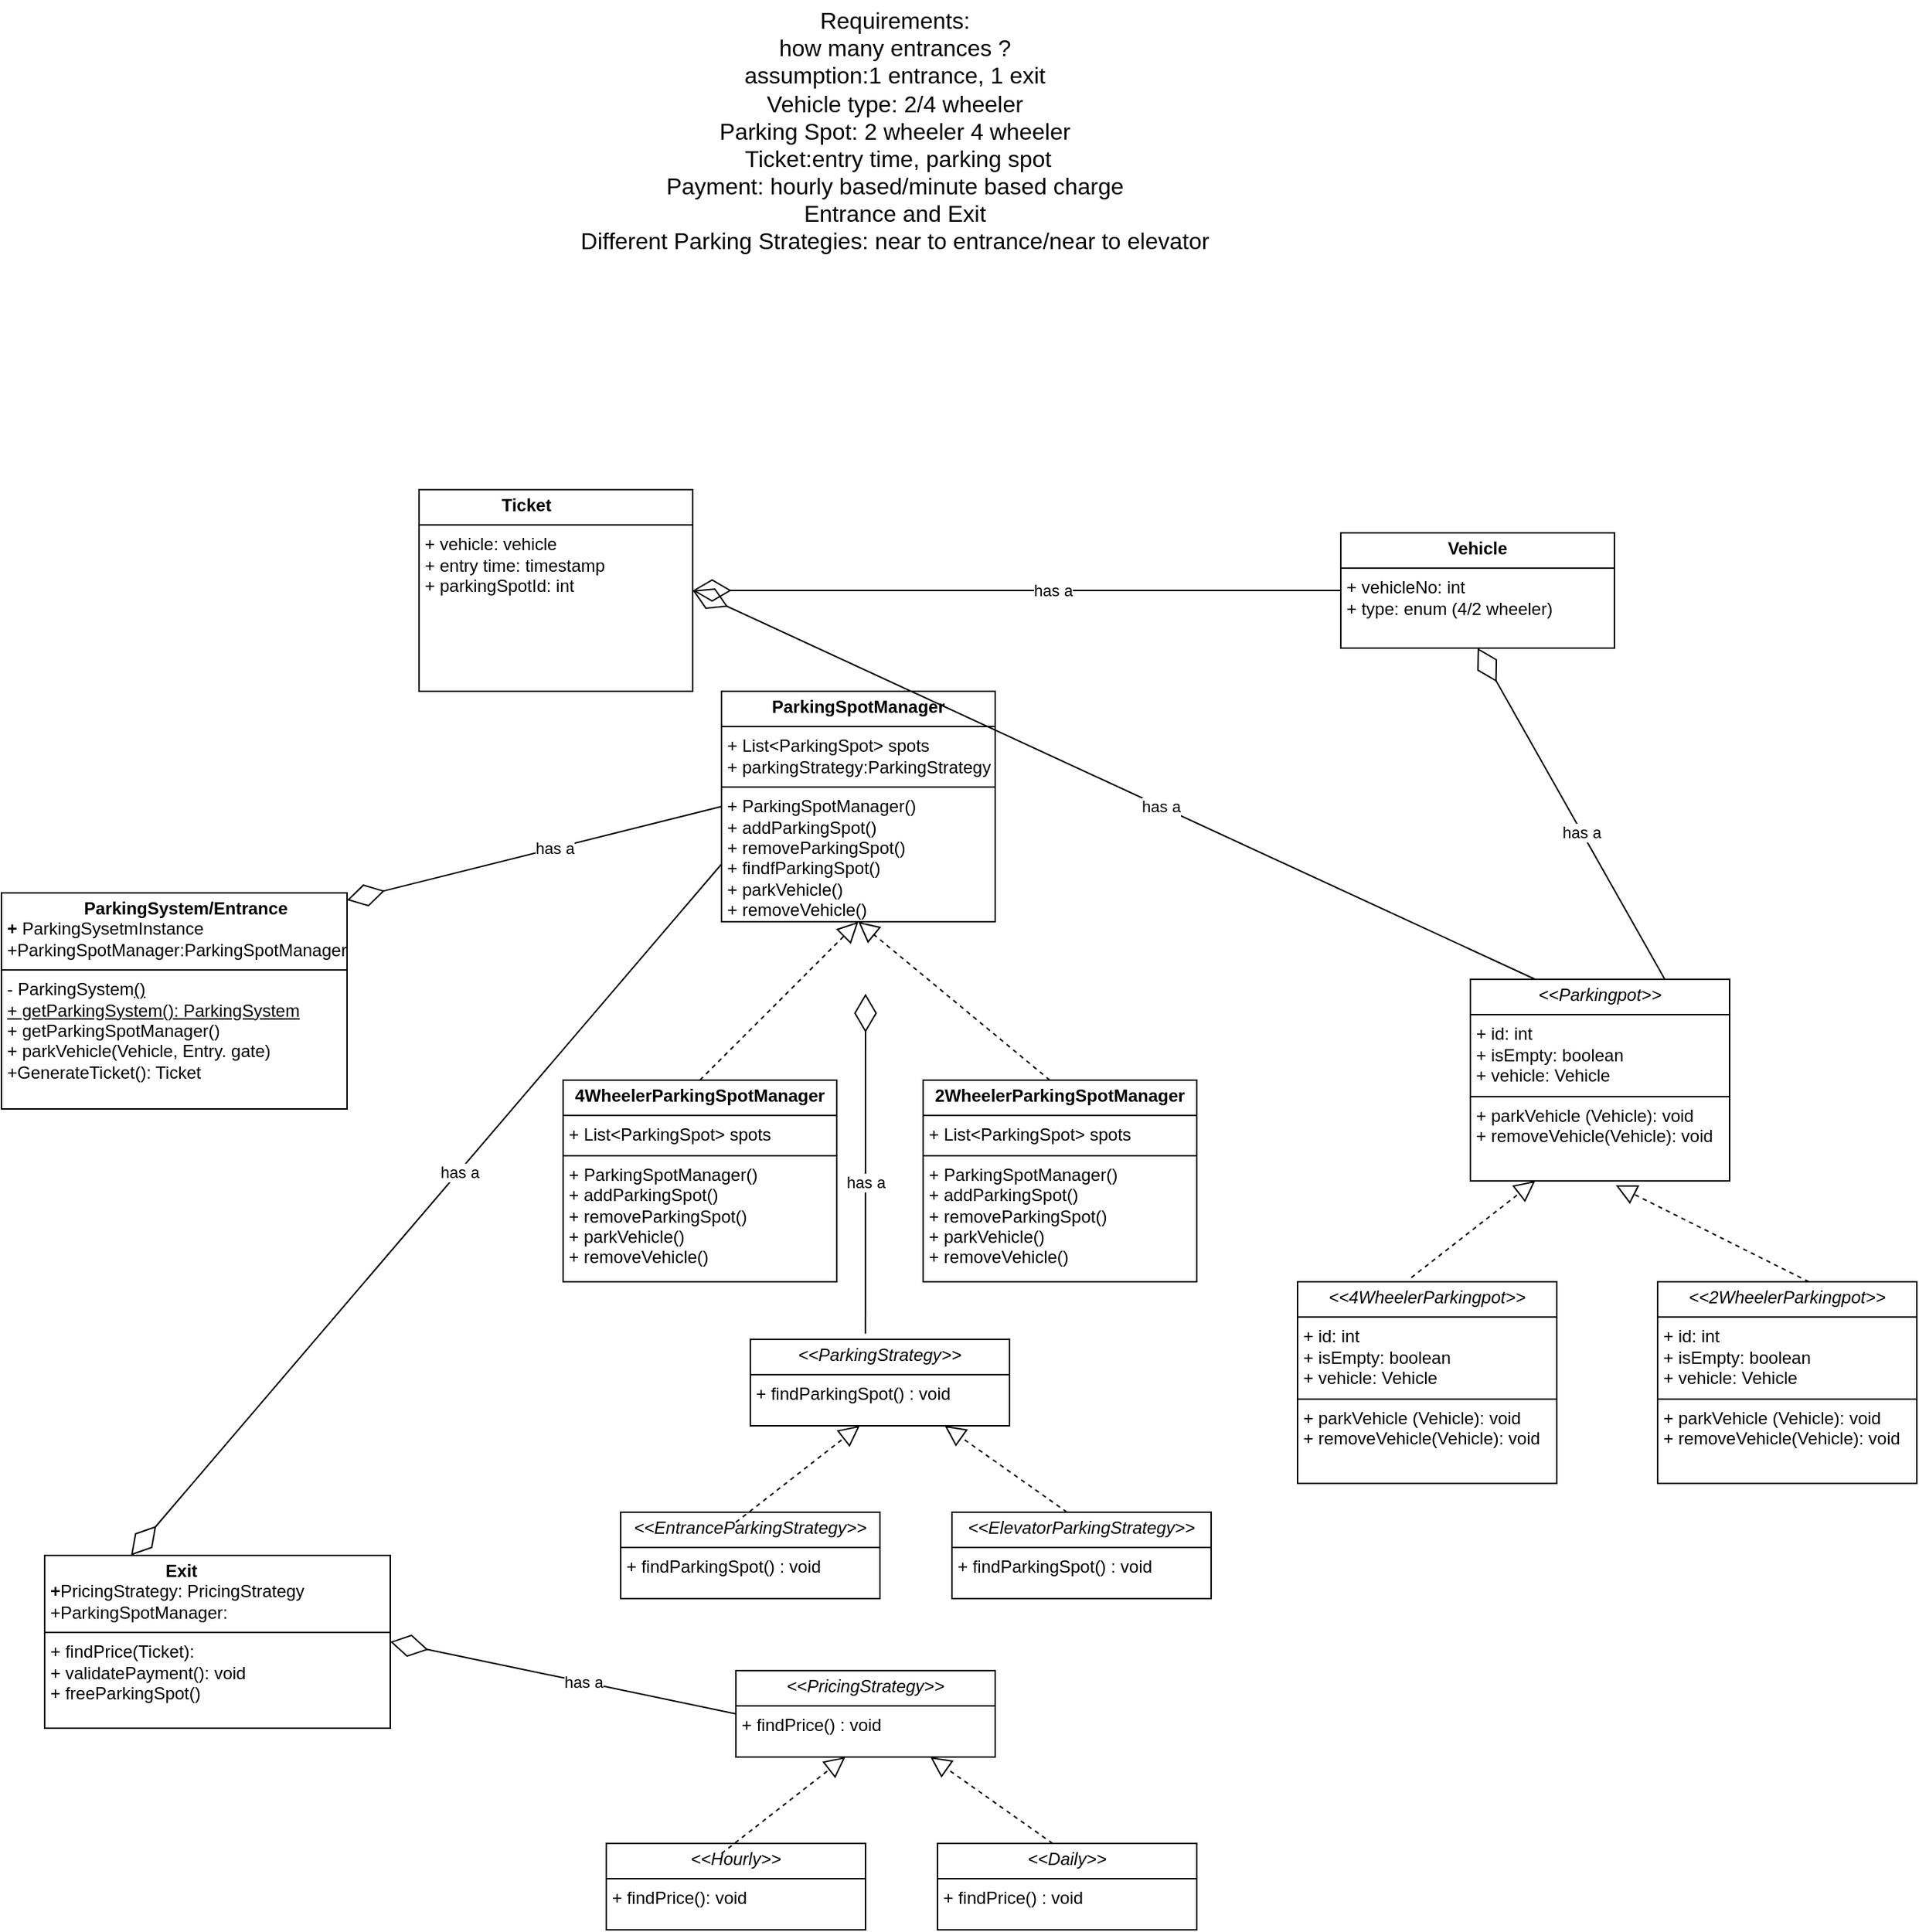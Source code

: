 <mxfile version="26.2.6">
  <diagram name="Page-1" id="4rnt0laffZukr7SWzp9Y">
    <mxGraphModel dx="1828" dy="1624" grid="1" gridSize="10" guides="1" tooltips="1" connect="1" arrows="1" fold="1" page="0" pageScale="1" pageWidth="827" pageHeight="1169" math="0" shadow="0">
      <root>
        <mxCell id="0" />
        <mxCell id="1" parent="0" />
        <mxCell id="-f7c-9A6uF9wPhlm1hJK-8" value="&lt;font style=&quot;font-size: 16px;&quot;&gt;Requirements:&lt;/font&gt;&lt;div&gt;&lt;span style=&quot;font-size: 16px;&quot;&gt;how many entrances ?&lt;/span&gt;&lt;/div&gt;&lt;div&gt;&lt;span style=&quot;font-size: 16px;&quot;&gt;assumption:&lt;/span&gt;&lt;span style=&quot;font-size: 16px; background-color: transparent; color: light-dark(rgb(0, 0, 0), rgb(255, 255, 255));&quot;&gt;1 entrance, 1 exit&lt;/span&gt;&lt;/div&gt;&lt;div&gt;&lt;span style=&quot;font-size: 16px;&quot;&gt;Vehicle type: 2/4 wheeler&lt;/span&gt;&lt;/div&gt;&lt;div&gt;&lt;span style=&quot;font-size: 16px;&quot;&gt;Parking Spot: 2 wheeler 4 wheeler&lt;/span&gt;&lt;/div&gt;&lt;div&gt;&lt;span style=&quot;font-size: 16px;&quot;&gt;&amp;nbsp;Ticket:entry time, parking spot&lt;/span&gt;&lt;/div&gt;&lt;div&gt;&lt;span style=&quot;font-size: 16px;&quot;&gt;Payment: hourly based/minute based charge&lt;/span&gt;&lt;/div&gt;&lt;div&gt;&lt;span style=&quot;font-size: 16px;&quot;&gt;Entrance and Exit&lt;/span&gt;&lt;/div&gt;&lt;div&gt;&lt;span style=&quot;font-size: 16px;&quot;&gt;Different Parking Strategies: near to entrance/near to elevator&lt;/span&gt;&lt;/div&gt;&lt;div&gt;&lt;span style=&quot;font-size: 16px;&quot;&gt;&lt;br&gt;&lt;/span&gt;&lt;/div&gt;&lt;div&gt;&lt;span style=&quot;font-size: 16px;&quot;&gt;&lt;br&gt;&lt;/span&gt;&lt;/div&gt;" style="text;html=1;align=center;verticalAlign=middle;resizable=0;points=[];autosize=1;strokeColor=none;fillColor=none;" parent="1" vertex="1">
          <mxGeometry x="20" y="-530" width="460" height="220" as="geometry" />
        </mxCell>
        <mxCell id="-f7c-9A6uF9wPhlm1hJK-12" value="&lt;p style=&quot;margin:0px;margin-top:4px;text-align:center;&quot;&gt;&lt;i&gt;&amp;lt;&amp;lt;Parkingpot&amp;gt;&amp;gt;&lt;/i&gt;&lt;br&gt;&lt;/p&gt;&lt;hr size=&quot;1&quot; style=&quot;border-style:solid;&quot;&gt;&lt;p style=&quot;margin:0px;margin-left:4px;&quot;&gt;+ id: int&lt;br&gt;+ isEmpty: boolean&lt;/p&gt;&lt;p style=&quot;margin:0px;margin-left:4px;&quot;&gt;+ vehicle: Vehicle&lt;/p&gt;&lt;hr size=&quot;1&quot; style=&quot;border-style:solid;&quot;&gt;&lt;p style=&quot;margin:0px;margin-left:4px;&quot;&gt;+ parkVehicle (Vehicle): void&lt;br&gt;+ removeVehicle(Vehicle): void&lt;/p&gt;" style="verticalAlign=top;align=left;overflow=fill;html=1;whiteSpace=wrap;" parent="1" vertex="1">
          <mxGeometry x="650" y="150" width="180" height="140" as="geometry" />
        </mxCell>
        <mxCell id="-f7c-9A6uF9wPhlm1hJK-13" value="&lt;p style=&quot;margin:0px;margin-top:4px;text-align:center;&quot;&gt;&lt;i&gt;&amp;lt;&amp;lt;4WheelerParkingpot&amp;gt;&amp;gt;&lt;/i&gt;&lt;br&gt;&lt;/p&gt;&lt;hr size=&quot;1&quot; style=&quot;border-style:solid;&quot;&gt;&lt;p style=&quot;margin:0px;margin-left:4px;&quot;&gt;+ id: int&lt;br&gt;+ isEmpty: boolean&lt;/p&gt;&lt;p style=&quot;margin:0px;margin-left:4px;&quot;&gt;+ vehicle: Vehicle&lt;/p&gt;&lt;hr size=&quot;1&quot; style=&quot;border-style:solid;&quot;&gt;&lt;p style=&quot;margin:0px;margin-left:4px;&quot;&gt;+ parkVehicle (Vehicle): void&lt;br&gt;+ removeVehicle(Vehicle): void&lt;/p&gt;" style="verticalAlign=top;align=left;overflow=fill;html=1;whiteSpace=wrap;" parent="1" vertex="1">
          <mxGeometry x="530" y="360" width="180" height="140" as="geometry" />
        </mxCell>
        <mxCell id="-f7c-9A6uF9wPhlm1hJK-14" value="&lt;p style=&quot;margin:0px;margin-top:4px;text-align:center;&quot;&gt;&lt;i&gt;&amp;lt;&amp;lt;2WheelerParkingpot&amp;gt;&amp;gt;&lt;/i&gt;&lt;br&gt;&lt;/p&gt;&lt;hr size=&quot;1&quot; style=&quot;border-style:solid;&quot;&gt;&lt;p style=&quot;margin:0px;margin-left:4px;&quot;&gt;+ id: int&lt;br&gt;+ isEmpty: boolean&lt;/p&gt;&lt;p style=&quot;margin:0px;margin-left:4px;&quot;&gt;+ vehicle: Vehicle&lt;/p&gt;&lt;hr size=&quot;1&quot; style=&quot;border-style:solid;&quot;&gt;&lt;p style=&quot;margin:0px;margin-left:4px;&quot;&gt;+ parkVehicle (Vehicle): void&lt;br&gt;+ removeVehicle(Vehicle): void&lt;/p&gt;" style="verticalAlign=top;align=left;overflow=fill;html=1;whiteSpace=wrap;" parent="1" vertex="1">
          <mxGeometry x="780" y="360" width="180" height="140" as="geometry" />
        </mxCell>
        <mxCell id="-f7c-9A6uF9wPhlm1hJK-15" value="" style="endArrow=block;dashed=1;endFill=0;endSize=12;html=1;rounded=0;exitX=0.439;exitY=-0.021;exitDx=0;exitDy=0;exitPerimeter=0;entryX=0.25;entryY=1;entryDx=0;entryDy=0;" parent="1" source="-f7c-9A6uF9wPhlm1hJK-13" target="-f7c-9A6uF9wPhlm1hJK-12" edge="1">
          <mxGeometry width="160" relative="1" as="geometry">
            <mxPoint x="210" y="220" as="sourcePoint" />
            <mxPoint x="370" y="220" as="targetPoint" />
          </mxGeometry>
        </mxCell>
        <mxCell id="-f7c-9A6uF9wPhlm1hJK-16" value="" style="endArrow=block;dashed=1;endFill=0;endSize=12;html=1;rounded=0;exitX=0.389;exitY=0;exitDx=0;exitDy=0;exitPerimeter=0;entryX=0.561;entryY=1.021;entryDx=0;entryDy=0;entryPerimeter=0;" parent="1" target="-f7c-9A6uF9wPhlm1hJK-12" edge="1">
          <mxGeometry width="160" relative="1" as="geometry">
            <mxPoint x="885.02" y="360" as="sourcePoint" />
            <mxPoint x="740" y="300" as="targetPoint" />
          </mxGeometry>
        </mxCell>
        <mxCell id="-f7c-9A6uF9wPhlm1hJK-18" value="&lt;p style=&quot;margin:0px;margin-top:4px;text-align:center;&quot;&gt;&lt;b&gt;ParkingSpotManager&lt;/b&gt;&lt;/p&gt;&lt;hr size=&quot;1&quot; style=&quot;border-style:solid;&quot;&gt;&lt;p style=&quot;margin:0px;margin-left:4px;&quot;&gt;+ List&amp;lt;ParkingSpot&amp;gt; spots&lt;/p&gt;&lt;p style=&quot;margin:0px;margin-left:4px;&quot;&gt;+ parkingStrategy:ParkingStrategy&lt;/p&gt;&lt;hr size=&quot;1&quot; style=&quot;border-style:solid;&quot;&gt;&lt;p style=&quot;margin:0px;margin-left:4px;&quot;&gt;+&amp;nbsp;&lt;span style=&quot;text-align: center;&quot;&gt;ParkingSpotManager&lt;/span&gt;()&lt;/p&gt;&lt;p style=&quot;margin:0px;margin-left:4px;&quot;&gt;+ addParkingSpot()&lt;/p&gt;&lt;p style=&quot;margin:0px;margin-left:4px;&quot;&gt;+ removeParkingSpot()&lt;/p&gt;&lt;p style=&quot;margin:0px;margin-left:4px;&quot;&gt;&lt;span style=&quot;background-color: transparent; color: light-dark(rgb(0, 0, 0), rgb(255, 255, 255));&quot;&gt;+ findfParkingSpot()&lt;/span&gt;&lt;/p&gt;&lt;p style=&quot;margin:0px;margin-left:4px;&quot;&gt;&lt;span style=&quot;background-color: transparent; color: light-dark(rgb(0, 0, 0), rgb(255, 255, 255));&quot;&gt;+ parkVehicle()&lt;/span&gt;&lt;/p&gt;&lt;p style=&quot;margin:0px;margin-left:4px;&quot;&gt;+ removeVehicle()&lt;/p&gt;" style="verticalAlign=top;align=left;overflow=fill;html=1;whiteSpace=wrap;" parent="1" vertex="1">
          <mxGeometry x="130" y="-50" width="190" height="160" as="geometry" />
        </mxCell>
        <mxCell id="-f7c-9A6uF9wPhlm1hJK-19" value="&lt;p style=&quot;margin:0px;margin-top:4px;text-align:center;&quot;&gt;&lt;i&gt;&amp;lt;&amp;lt;ParkingStrategy&amp;gt;&amp;gt;&lt;/i&gt;&lt;/p&gt;&lt;hr size=&quot;1&quot; style=&quot;border-style:solid;&quot;&gt;&lt;p style=&quot;margin:0px;margin-left:4px;&quot;&gt;+ findParkingSpot() : void&lt;br&gt;&lt;/p&gt;" style="verticalAlign=top;align=left;overflow=fill;html=1;whiteSpace=wrap;" parent="1" vertex="1">
          <mxGeometry x="150" y="400" width="180" height="60" as="geometry" />
        </mxCell>
        <mxCell id="-f7c-9A6uF9wPhlm1hJK-20" value="&lt;p style=&quot;margin:0px;margin-top:4px;text-align:center;&quot;&gt;&lt;i&gt;&amp;lt;&amp;lt;ElevatorParkingStrategy&amp;gt;&amp;gt;&lt;/i&gt;&lt;/p&gt;&lt;hr size=&quot;1&quot; style=&quot;border-style:solid;&quot;&gt;&lt;p style=&quot;margin:0px;margin-left:4px;&quot;&gt;+ findParkingSpot() : void&lt;br&gt;&lt;/p&gt;" style="verticalAlign=top;align=left;overflow=fill;html=1;whiteSpace=wrap;" parent="1" vertex="1">
          <mxGeometry x="290" y="520" width="180" height="60" as="geometry" />
        </mxCell>
        <mxCell id="-f7c-9A6uF9wPhlm1hJK-21" value="&lt;p style=&quot;margin:0px;margin-top:4px;text-align:center;&quot;&gt;&lt;i&gt;&amp;lt;&amp;lt;EntranceParkingStrategy&amp;gt;&amp;gt;&lt;/i&gt;&lt;/p&gt;&lt;hr size=&quot;1&quot; style=&quot;border-style:solid;&quot;&gt;&lt;p style=&quot;margin:0px;margin-left:4px;&quot;&gt;+ findParkingSpot() : void&lt;br&gt;&lt;/p&gt;" style="verticalAlign=top;align=left;overflow=fill;html=1;whiteSpace=wrap;" parent="1" vertex="1">
          <mxGeometry x="60" y="520" width="180" height="60" as="geometry" />
        </mxCell>
        <mxCell id="-f7c-9A6uF9wPhlm1hJK-22" value="" style="endArrow=block;dashed=1;endFill=0;endSize=12;html=1;rounded=0;exitX=0.439;exitY=-0.021;exitDx=0;exitDy=0;exitPerimeter=0;entryX=0.25;entryY=1;entryDx=0;entryDy=0;" parent="1" edge="1">
          <mxGeometry width="160" relative="1" as="geometry">
            <mxPoint x="140" y="527" as="sourcePoint" />
            <mxPoint x="226" y="460" as="targetPoint" />
          </mxGeometry>
        </mxCell>
        <mxCell id="-f7c-9A6uF9wPhlm1hJK-23" value="" style="endArrow=block;dashed=1;endFill=0;endSize=12;html=1;rounded=0;exitX=0.444;exitY=0;exitDx=0;exitDy=0;exitPerimeter=0;entryX=0.75;entryY=1;entryDx=0;entryDy=0;" parent="1" source="-f7c-9A6uF9wPhlm1hJK-20" target="-f7c-9A6uF9wPhlm1hJK-19" edge="1">
          <mxGeometry width="160" relative="1" as="geometry">
            <mxPoint x="629" y="377" as="sourcePoint" />
            <mxPoint x="715" y="310" as="targetPoint" />
          </mxGeometry>
        </mxCell>
        <mxCell id="-f7c-9A6uF9wPhlm1hJK-24" value="&lt;p style=&quot;margin:0px;margin-top:4px;text-align:center;&quot;&gt;&lt;b&gt;4WheelerParkingSpotManager&lt;/b&gt;&lt;/p&gt;&lt;hr size=&quot;1&quot; style=&quot;border-style:solid;&quot;&gt;&lt;p style=&quot;margin:0px;margin-left:4px;&quot;&gt;+ List&amp;lt;ParkingSpot&amp;gt; spots&lt;/p&gt;&lt;hr size=&quot;1&quot; style=&quot;border-style:solid;&quot;&gt;&lt;p style=&quot;margin:0px;margin-left:4px;&quot;&gt;+&amp;nbsp;&lt;span style=&quot;text-align: center;&quot;&gt;ParkingSpotManager&lt;/span&gt;()&lt;/p&gt;&lt;p style=&quot;margin:0px;margin-left:4px;&quot;&gt;+ addParkingSpot()&lt;/p&gt;&lt;p style=&quot;margin:0px;margin-left:4px;&quot;&gt;+ removeParkingSpot()&lt;/p&gt;&lt;p style=&quot;margin:0px;margin-left:4px;&quot;&gt;+ parkVehicle()&lt;/p&gt;&lt;p style=&quot;margin:0px;margin-left:4px;&quot;&gt;+ removeVehicle()&lt;/p&gt;" style="verticalAlign=top;align=left;overflow=fill;html=1;whiteSpace=wrap;" parent="1" vertex="1">
          <mxGeometry x="20" y="220" width="190" height="140" as="geometry" />
        </mxCell>
        <mxCell id="-f7c-9A6uF9wPhlm1hJK-25" value="&lt;p style=&quot;margin:0px;margin-top:4px;text-align:center;&quot;&gt;&lt;b&gt;2WheelerParkingSpotManager&lt;/b&gt;&lt;/p&gt;&lt;hr size=&quot;1&quot; style=&quot;border-style:solid;&quot;&gt;&lt;p style=&quot;margin:0px;margin-left:4px;&quot;&gt;+ List&amp;lt;ParkingSpot&amp;gt; spots&lt;/p&gt;&lt;hr size=&quot;1&quot; style=&quot;border-style:solid;&quot;&gt;&lt;p style=&quot;margin:0px;margin-left:4px;&quot;&gt;+&amp;nbsp;&lt;span style=&quot;text-align: center;&quot;&gt;ParkingSpotManager&lt;/span&gt;()&lt;/p&gt;&lt;p style=&quot;margin:0px;margin-left:4px;&quot;&gt;+ addParkingSpot()&lt;/p&gt;&lt;p style=&quot;margin:0px;margin-left:4px;&quot;&gt;+ removeParkingSpot()&lt;/p&gt;&lt;p style=&quot;margin:0px;margin-left:4px;&quot;&gt;+ parkVehicle()&lt;/p&gt;&lt;p style=&quot;margin:0px;margin-left:4px;&quot;&gt;+ removeVehicle()&lt;/p&gt;" style="verticalAlign=top;align=left;overflow=fill;html=1;whiteSpace=wrap;" parent="1" vertex="1">
          <mxGeometry x="270" y="220" width="190" height="140" as="geometry" />
        </mxCell>
        <mxCell id="-f7c-9A6uF9wPhlm1hJK-26" value="" style="endArrow=block;dashed=1;endFill=0;endSize=12;html=1;rounded=0;exitX=0.5;exitY=0;exitDx=0;exitDy=0;entryX=0.5;entryY=1;entryDx=0;entryDy=0;" parent="1" source="-f7c-9A6uF9wPhlm1hJK-24" target="-f7c-9A6uF9wPhlm1hJK-18" edge="1">
          <mxGeometry width="160" relative="1" as="geometry">
            <mxPoint x="619" y="367" as="sourcePoint" />
            <mxPoint x="705" y="300" as="targetPoint" />
          </mxGeometry>
        </mxCell>
        <mxCell id="-f7c-9A6uF9wPhlm1hJK-27" value="" style="endArrow=block;dashed=1;endFill=0;endSize=12;html=1;rounded=0;exitX=0.463;exitY=0;exitDx=0;exitDy=0;exitPerimeter=0;entryX=0.5;entryY=1;entryDx=0;entryDy=0;" parent="1" source="-f7c-9A6uF9wPhlm1hJK-25" target="-f7c-9A6uF9wPhlm1hJK-18" edge="1">
          <mxGeometry width="160" relative="1" as="geometry">
            <mxPoint x="629" y="377" as="sourcePoint" />
            <mxPoint x="270" y="160" as="targetPoint" />
          </mxGeometry>
        </mxCell>
        <mxCell id="-f7c-9A6uF9wPhlm1hJK-28" value="" style="endArrow=diamondThin;endFill=0;endSize=24;html=1;rounded=0;exitX=0.444;exitY=-0.067;exitDx=0;exitDy=0;exitPerimeter=0;" parent="1" source="-f7c-9A6uF9wPhlm1hJK-19" edge="1">
          <mxGeometry width="160" relative="1" as="geometry">
            <mxPoint x="210" y="310" as="sourcePoint" />
            <mxPoint x="230" y="160" as="targetPoint" />
          </mxGeometry>
        </mxCell>
        <mxCell id="-f7c-9A6uF9wPhlm1hJK-29" value="has a" style="edgeLabel;html=1;align=center;verticalAlign=middle;resizable=0;points=[];" parent="-f7c-9A6uF9wPhlm1hJK-28" vertex="1" connectable="0">
          <mxGeometry x="-0.11" relative="1" as="geometry">
            <mxPoint as="offset" />
          </mxGeometry>
        </mxCell>
        <mxCell id="-f7c-9A6uF9wPhlm1hJK-30" value="&lt;p style=&quot;margin:0px;margin-top:4px;text-align:center;&quot;&gt;&lt;b&gt;Vehicle&lt;/b&gt;&lt;/p&gt;&lt;hr size=&quot;1&quot; style=&quot;border-style:solid;&quot;&gt;&lt;p style=&quot;margin:0px;margin-left:4px;&quot;&gt;+ vehicleNo: int&lt;/p&gt;&lt;p style=&quot;margin:0px;margin-left:4px;&quot;&gt;+ type: enum (4/2 wheeler)&lt;/p&gt;" style="verticalAlign=top;align=left;overflow=fill;html=1;whiteSpace=wrap;" parent="1" vertex="1">
          <mxGeometry x="560" y="-160" width="190" height="80" as="geometry" />
        </mxCell>
        <mxCell id="-f7c-9A6uF9wPhlm1hJK-31" value="&lt;p style=&quot;margin:0px;margin-top:4px;text-align:center;&quot;&gt;&lt;/p&gt;&lt;p style=&quot;margin:0px;margin-left:4px;&quot;&gt;&lt;b&gt;&lt;span style=&quot;white-space: pre;&quot;&gt;&#x9;&lt;/span&gt;&lt;span style=&quot;white-space: pre;&quot;&gt;&#x9;&lt;/span&gt;Ticket&lt;/b&gt;&lt;/p&gt;&lt;hr size=&quot;1&quot; style=&quot;border-style:solid;&quot;&gt;&lt;p style=&quot;margin:0px;margin-left:4px;&quot;&gt;+&amp;nbsp;&lt;span style=&quot;text-align: center;&quot;&gt;vehicle: vehicle&lt;/span&gt;&lt;/p&gt;&lt;p style=&quot;margin:0px;margin-left:4px;&quot;&gt;+ entry time: timestamp&lt;/p&gt;&lt;p style=&quot;margin:0px;margin-left:4px;&quot;&gt;+ parkingSpotId: int&lt;/p&gt;" style="verticalAlign=top;align=left;overflow=fill;html=1;whiteSpace=wrap;" parent="1" vertex="1">
          <mxGeometry x="-80" y="-190" width="190" height="140" as="geometry" />
        </mxCell>
        <mxCell id="-f7c-9A6uF9wPhlm1hJK-32" value="" style="endArrow=diamondThin;endFill=0;endSize=24;html=1;rounded=0;exitX=0.75;exitY=0;exitDx=0;exitDy=0;entryX=0.5;entryY=1;entryDx=0;entryDy=0;" parent="1" source="-f7c-9A6uF9wPhlm1hJK-12" target="-f7c-9A6uF9wPhlm1hJK-30" edge="1">
          <mxGeometry width="160" relative="1" as="geometry">
            <mxPoint x="740" y="80" as="sourcePoint" />
            <mxPoint x="240" y="100" as="targetPoint" />
          </mxGeometry>
        </mxCell>
        <mxCell id="-f7c-9A6uF9wPhlm1hJK-33" value="has a" style="edgeLabel;html=1;align=center;verticalAlign=middle;resizable=0;points=[];" parent="-f7c-9A6uF9wPhlm1hJK-32" vertex="1" connectable="0">
          <mxGeometry x="-0.11" relative="1" as="geometry">
            <mxPoint as="offset" />
          </mxGeometry>
        </mxCell>
        <mxCell id="-f7c-9A6uF9wPhlm1hJK-35" value="" style="endArrow=diamondThin;endFill=0;endSize=24;html=1;rounded=0;exitX=0;exitY=0.5;exitDx=0;exitDy=0;entryX=1;entryY=0.5;entryDx=0;entryDy=0;" parent="1" source="-f7c-9A6uF9wPhlm1hJK-30" target="-f7c-9A6uF9wPhlm1hJK-31" edge="1">
          <mxGeometry width="160" relative="1" as="geometry">
            <mxPoint x="750" y="90" as="sourcePoint" />
            <mxPoint x="665" y="-70" as="targetPoint" />
          </mxGeometry>
        </mxCell>
        <mxCell id="-f7c-9A6uF9wPhlm1hJK-36" value="has a" style="edgeLabel;html=1;align=center;verticalAlign=middle;resizable=0;points=[];" parent="-f7c-9A6uF9wPhlm1hJK-35" vertex="1" connectable="0">
          <mxGeometry x="-0.11" relative="1" as="geometry">
            <mxPoint as="offset" />
          </mxGeometry>
        </mxCell>
        <mxCell id="-f7c-9A6uF9wPhlm1hJK-37" value="" style="endArrow=diamondThin;endFill=0;endSize=24;html=1;rounded=0;entryX=1;entryY=0.5;entryDx=0;entryDy=0;exitX=0.25;exitY=0;exitDx=0;exitDy=0;" parent="1" target="-f7c-9A6uF9wPhlm1hJK-31" edge="1" source="-f7c-9A6uF9wPhlm1hJK-12">
          <mxGeometry width="160" relative="1" as="geometry">
            <mxPoint x="700" y="80" as="sourcePoint" />
            <mxPoint x="675" y="-60" as="targetPoint" />
          </mxGeometry>
        </mxCell>
        <mxCell id="-f7c-9A6uF9wPhlm1hJK-38" value="has a" style="edgeLabel;html=1;align=center;verticalAlign=middle;resizable=0;points=[];" parent="-f7c-9A6uF9wPhlm1hJK-37" vertex="1" connectable="0">
          <mxGeometry x="-0.11" relative="1" as="geometry">
            <mxPoint as="offset" />
          </mxGeometry>
        </mxCell>
        <mxCell id="-f7c-9A6uF9wPhlm1hJK-39" value="&lt;p style=&quot;margin:0px;margin-top:4px;text-align:center;&quot;&gt;&lt;/p&gt;&lt;p style=&quot;margin:0px;margin-left:4px;&quot;&gt;&lt;b&gt;&lt;span style=&quot;white-space: pre;&quot;&gt;&#x9;&lt;/span&gt;&lt;span style=&quot;white-space: pre;&quot;&gt;&#x9;&lt;/span&gt;ParkingSystem/Entrance&lt;/b&gt;&lt;/p&gt;&lt;p style=&quot;margin:0px;margin-left:4px;&quot;&gt;&lt;b&gt;+&lt;/b&gt; ParkingSysetmInstance&lt;/p&gt;&lt;p style=&quot;margin:0px;margin-left:4px;&quot;&gt;+ParkingSpotManager:ParkingSpotManager&lt;/p&gt;&lt;hr size=&quot;1&quot; style=&quot;border-style:solid;&quot;&gt;&lt;p style=&quot;margin:0px;margin-left:4px;&quot;&gt;-&amp;nbsp;ParkingSystem&lt;u&gt;()&lt;/u&gt;&lt;/p&gt;&lt;p style=&quot;margin:0px;margin-left:4px;&quot;&gt;&lt;u&gt;+ getParkingSystem(): ParkingSystem&lt;/u&gt;&lt;/p&gt;&lt;p style=&quot;margin:0px;margin-left:4px;&quot;&gt;+ getParkingSpotManager()&lt;/p&gt;&lt;p style=&quot;margin:0px;margin-left:4px;&quot;&gt;+ parkVehicle(Vehicle, Entry. gate)&lt;/p&gt;&lt;p style=&quot;margin:0px;margin-left:4px;&quot;&gt;+GenerateTicket(): Ticket&lt;/p&gt;&lt;p style=&quot;margin:0px;margin-left:4px;&quot;&gt;&lt;br&gt;&lt;/p&gt;" style="verticalAlign=top;align=left;overflow=fill;html=1;whiteSpace=wrap;" parent="1" vertex="1">
          <mxGeometry x="-370" y="90" width="240" height="150" as="geometry" />
        </mxCell>
        <mxCell id="-f7c-9A6uF9wPhlm1hJK-40" value="" style="endArrow=diamondThin;endFill=0;endSize=24;html=1;rounded=0;entryX=1;entryY=0.5;entryDx=0;entryDy=0;exitX=0;exitY=0.5;exitDx=0;exitDy=0;" parent="1" source="-f7c-9A6uF9wPhlm1hJK-18" edge="1">
          <mxGeometry width="160" relative="1" as="geometry">
            <mxPoint x="710" y="90" as="sourcePoint" />
            <mxPoint x="-130" y="95" as="targetPoint" />
          </mxGeometry>
        </mxCell>
        <mxCell id="-f7c-9A6uF9wPhlm1hJK-41" value="has a" style="edgeLabel;html=1;align=center;verticalAlign=middle;resizable=0;points=[];" parent="-f7c-9A6uF9wPhlm1hJK-40" vertex="1" connectable="0">
          <mxGeometry x="-0.11" relative="1" as="geometry">
            <mxPoint as="offset" />
          </mxGeometry>
        </mxCell>
        <mxCell id="-f7c-9A6uF9wPhlm1hJK-44" value="&lt;p style=&quot;margin:0px;margin-top:4px;text-align:center;&quot;&gt;&lt;/p&gt;&lt;p style=&quot;margin:0px;margin-left:4px;&quot;&gt;&lt;b style=&quot;background-color: transparent; color: light-dark(rgb(0, 0, 0), rgb(255, 255, 255));&quot;&gt;&lt;span style=&quot;white-space: pre;&quot;&gt;&lt;span style=&quot;white-space: pre;&quot;&gt;&#x9;&lt;/span&gt;&#x9;&lt;/span&gt;&lt;span style=&quot;white-space: pre;&quot;&gt;&#x9;&lt;/span&gt;Exit&lt;/b&gt;&lt;/p&gt;&lt;p style=&quot;margin:0px;margin-left:4px;&quot;&gt;&lt;b style=&quot;background-color: transparent; color: light-dark(rgb(0, 0, 0), rgb(255, 255, 255));&quot;&gt;+&lt;/b&gt;&lt;span style=&quot;background-color: transparent; color: light-dark(rgb(0, 0, 0), rgb(255, 255, 255));&quot;&gt;PricingStrategy: PricingStrategy&lt;/span&gt;&lt;/p&gt;&lt;p style=&quot;margin:0px;margin-left:4px;&quot;&gt;&lt;span style=&quot;background-color: transparent; color: light-dark(rgb(0, 0, 0), rgb(255, 255, 255));&quot;&gt;+ParkingSpotManager:&lt;/span&gt;&lt;/p&gt;&lt;hr size=&quot;1&quot; style=&quot;border-style:solid;&quot;&gt;&lt;p style=&quot;margin:0px;margin-left:4px;&quot;&gt;+ findPrice(Ticket):&lt;/p&gt;&lt;p style=&quot;margin:0px;margin-left:4px;&quot;&gt;+ validatePayment(): void&lt;/p&gt;&lt;p style=&quot;margin:0px;margin-left:4px;&quot;&gt;+ freeParkingSpot()&lt;/p&gt;" style="verticalAlign=top;align=left;overflow=fill;html=1;whiteSpace=wrap;" parent="1" vertex="1">
          <mxGeometry x="-340" y="550" width="240" height="120" as="geometry" />
        </mxCell>
        <mxCell id="-f7c-9A6uF9wPhlm1hJK-45" value="&lt;p style=&quot;margin:0px;margin-top:4px;text-align:center;&quot;&gt;&lt;i&gt;&amp;lt;&amp;lt;PricingStrategy&amp;gt;&amp;gt;&lt;/i&gt;&lt;/p&gt;&lt;hr size=&quot;1&quot; style=&quot;border-style:solid;&quot;&gt;&lt;p style=&quot;margin:0px;margin-left:4px;&quot;&gt;+ findPrice() : void&lt;br&gt;&lt;/p&gt;" style="verticalAlign=top;align=left;overflow=fill;html=1;whiteSpace=wrap;" parent="1" vertex="1">
          <mxGeometry x="140" y="630" width="180" height="60" as="geometry" />
        </mxCell>
        <mxCell id="-f7c-9A6uF9wPhlm1hJK-46" value="&lt;p style=&quot;margin:0px;margin-top:4px;text-align:center;&quot;&gt;&lt;i&gt;&amp;lt;&amp;lt;Daily&amp;gt;&amp;gt;&lt;/i&gt;&lt;/p&gt;&lt;hr size=&quot;1&quot; style=&quot;border-style:solid;&quot;&gt;&lt;p style=&quot;margin:0px;margin-left:4px;&quot;&gt;+ findPrice() : void&lt;br&gt;&lt;/p&gt;" style="verticalAlign=top;align=left;overflow=fill;html=1;whiteSpace=wrap;" parent="1" vertex="1">
          <mxGeometry x="280" y="750" width="180" height="60" as="geometry" />
        </mxCell>
        <mxCell id="-f7c-9A6uF9wPhlm1hJK-47" value="&lt;p style=&quot;margin:0px;margin-top:4px;text-align:center;&quot;&gt;&lt;i&gt;&amp;lt;&amp;lt;Hourly&amp;gt;&amp;gt;&lt;/i&gt;&lt;/p&gt;&lt;hr size=&quot;1&quot; style=&quot;border-style:solid;&quot;&gt;&lt;p style=&quot;margin:0px;margin-left:4px;&quot;&gt;+ findPrice(): void&lt;br&gt;&lt;/p&gt;" style="verticalAlign=top;align=left;overflow=fill;html=1;whiteSpace=wrap;" parent="1" vertex="1">
          <mxGeometry x="50" y="750" width="180" height="60" as="geometry" />
        </mxCell>
        <mxCell id="-f7c-9A6uF9wPhlm1hJK-48" value="" style="endArrow=block;dashed=1;endFill=0;endSize=12;html=1;rounded=0;exitX=0.439;exitY=-0.021;exitDx=0;exitDy=0;exitPerimeter=0;entryX=0.25;entryY=1;entryDx=0;entryDy=0;" parent="1" edge="1">
          <mxGeometry width="160" relative="1" as="geometry">
            <mxPoint x="130" y="757" as="sourcePoint" />
            <mxPoint x="216" y="690" as="targetPoint" />
          </mxGeometry>
        </mxCell>
        <mxCell id="-f7c-9A6uF9wPhlm1hJK-49" value="" style="endArrow=block;dashed=1;endFill=0;endSize=12;html=1;rounded=0;exitX=0.444;exitY=0;exitDx=0;exitDy=0;exitPerimeter=0;entryX=0.75;entryY=1;entryDx=0;entryDy=0;" parent="1" source="-f7c-9A6uF9wPhlm1hJK-46" target="-f7c-9A6uF9wPhlm1hJK-45" edge="1">
          <mxGeometry width="160" relative="1" as="geometry">
            <mxPoint x="619" y="607" as="sourcePoint" />
            <mxPoint x="705" y="540" as="targetPoint" />
          </mxGeometry>
        </mxCell>
        <mxCell id="-f7c-9A6uF9wPhlm1hJK-50" value="" style="endArrow=diamondThin;endFill=0;endSize=24;html=1;rounded=0;exitX=0;exitY=0.5;exitDx=0;exitDy=0;entryX=1;entryY=0.5;entryDx=0;entryDy=0;" parent="1" source="-f7c-9A6uF9wPhlm1hJK-45" target="-f7c-9A6uF9wPhlm1hJK-44" edge="1">
          <mxGeometry width="160" relative="1" as="geometry">
            <mxPoint x="240" y="406" as="sourcePoint" />
            <mxPoint x="240" y="170" as="targetPoint" />
          </mxGeometry>
        </mxCell>
        <mxCell id="-f7c-9A6uF9wPhlm1hJK-51" value="has a" style="edgeLabel;html=1;align=center;verticalAlign=middle;resizable=0;points=[];" parent="-f7c-9A6uF9wPhlm1hJK-50" vertex="1" connectable="0">
          <mxGeometry x="-0.11" relative="1" as="geometry">
            <mxPoint as="offset" />
          </mxGeometry>
        </mxCell>
        <mxCell id="cFEt9LPZ2lo-PPH5iFSu-1" value="" style="endArrow=diamondThin;endFill=0;endSize=24;html=1;rounded=0;exitX=0;exitY=0.75;exitDx=0;exitDy=0;entryX=0.25;entryY=0;entryDx=0;entryDy=0;" edge="1" parent="1" source="-f7c-9A6uF9wPhlm1hJK-18" target="-f7c-9A6uF9wPhlm1hJK-44">
          <mxGeometry width="160" relative="1" as="geometry">
            <mxPoint x="150" y="670" as="sourcePoint" />
            <mxPoint x="-90" y="620" as="targetPoint" />
          </mxGeometry>
        </mxCell>
        <mxCell id="cFEt9LPZ2lo-PPH5iFSu-2" value="has a" style="edgeLabel;html=1;align=center;verticalAlign=middle;resizable=0;points=[];" vertex="1" connectable="0" parent="cFEt9LPZ2lo-PPH5iFSu-1">
          <mxGeometry x="-0.11" relative="1" as="geometry">
            <mxPoint as="offset" />
          </mxGeometry>
        </mxCell>
      </root>
    </mxGraphModel>
  </diagram>
</mxfile>
